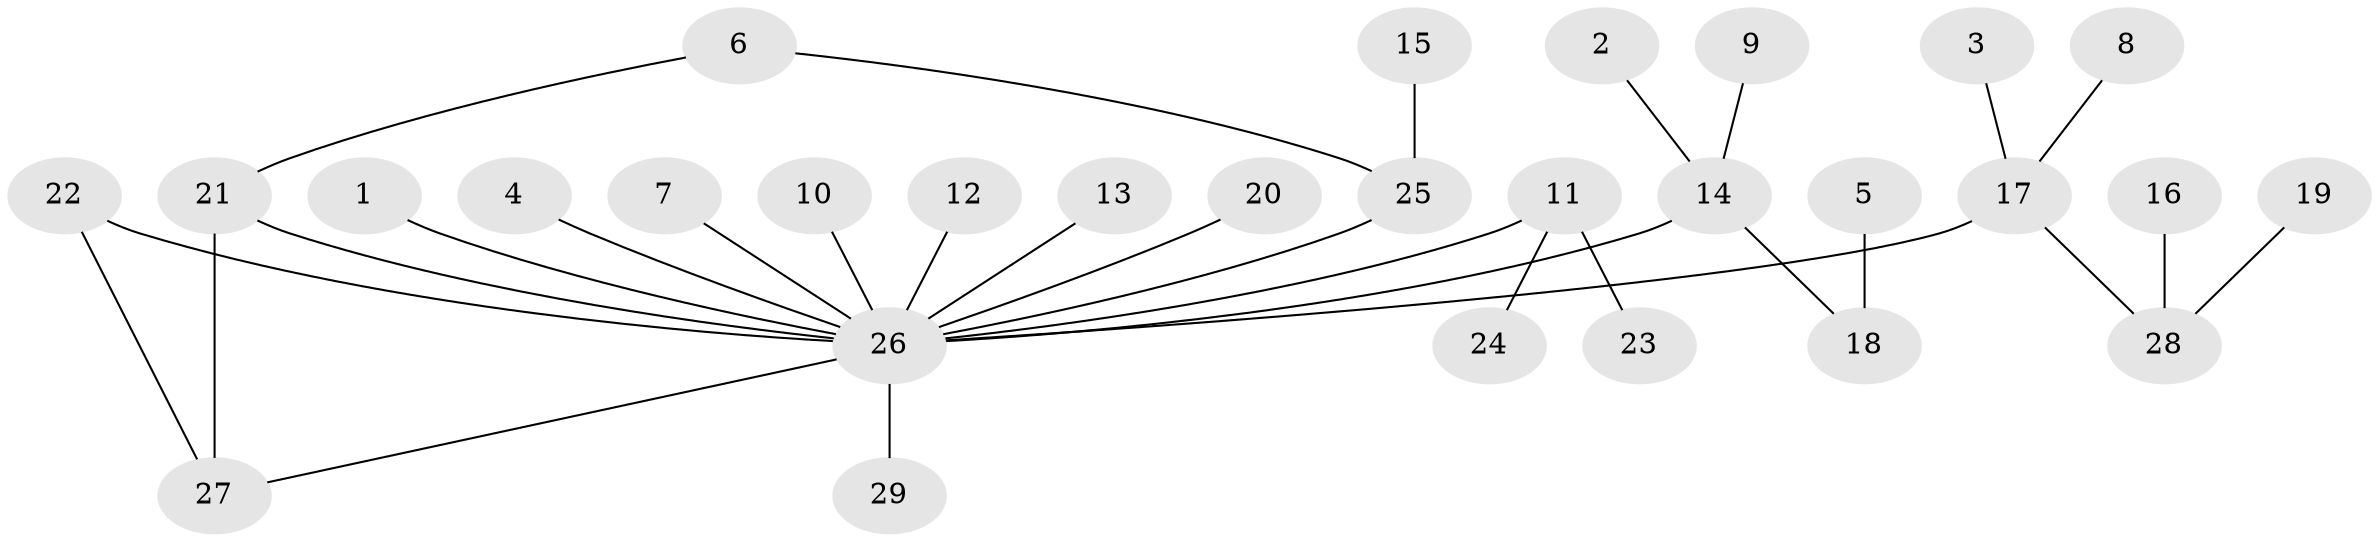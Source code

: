 // original degree distribution, {8: 0.018518518518518517, 6: 0.037037037037037035, 2: 0.14814814814814814, 10: 0.018518518518518517, 4: 0.037037037037037035, 1: 0.6296296296296297, 5: 0.05555555555555555, 3: 0.05555555555555555}
// Generated by graph-tools (version 1.1) at 2025/49/03/09/25 03:49:56]
// undirected, 29 vertices, 31 edges
graph export_dot {
graph [start="1"]
  node [color=gray90,style=filled];
  1;
  2;
  3;
  4;
  5;
  6;
  7;
  8;
  9;
  10;
  11;
  12;
  13;
  14;
  15;
  16;
  17;
  18;
  19;
  20;
  21;
  22;
  23;
  24;
  25;
  26;
  27;
  28;
  29;
  1 -- 26 [weight=1.0];
  2 -- 14 [weight=1.0];
  3 -- 17 [weight=1.0];
  4 -- 26 [weight=1.0];
  5 -- 18 [weight=1.0];
  6 -- 21 [weight=1.0];
  6 -- 25 [weight=1.0];
  7 -- 26 [weight=1.0];
  8 -- 17 [weight=1.0];
  9 -- 14 [weight=1.0];
  10 -- 26 [weight=1.0];
  11 -- 23 [weight=1.0];
  11 -- 24 [weight=1.0];
  11 -- 26 [weight=1.0];
  12 -- 26 [weight=1.0];
  13 -- 26 [weight=1.0];
  14 -- 18 [weight=1.0];
  14 -- 26 [weight=1.0];
  15 -- 25 [weight=1.0];
  16 -- 28 [weight=1.0];
  17 -- 26 [weight=1.0];
  17 -- 28 [weight=1.0];
  19 -- 28 [weight=1.0];
  20 -- 26 [weight=1.0];
  21 -- 26 [weight=1.0];
  21 -- 27 [weight=1.0];
  22 -- 26 [weight=1.0];
  22 -- 27 [weight=1.0];
  25 -- 26 [weight=1.0];
  26 -- 27 [weight=1.0];
  26 -- 29 [weight=1.0];
}
